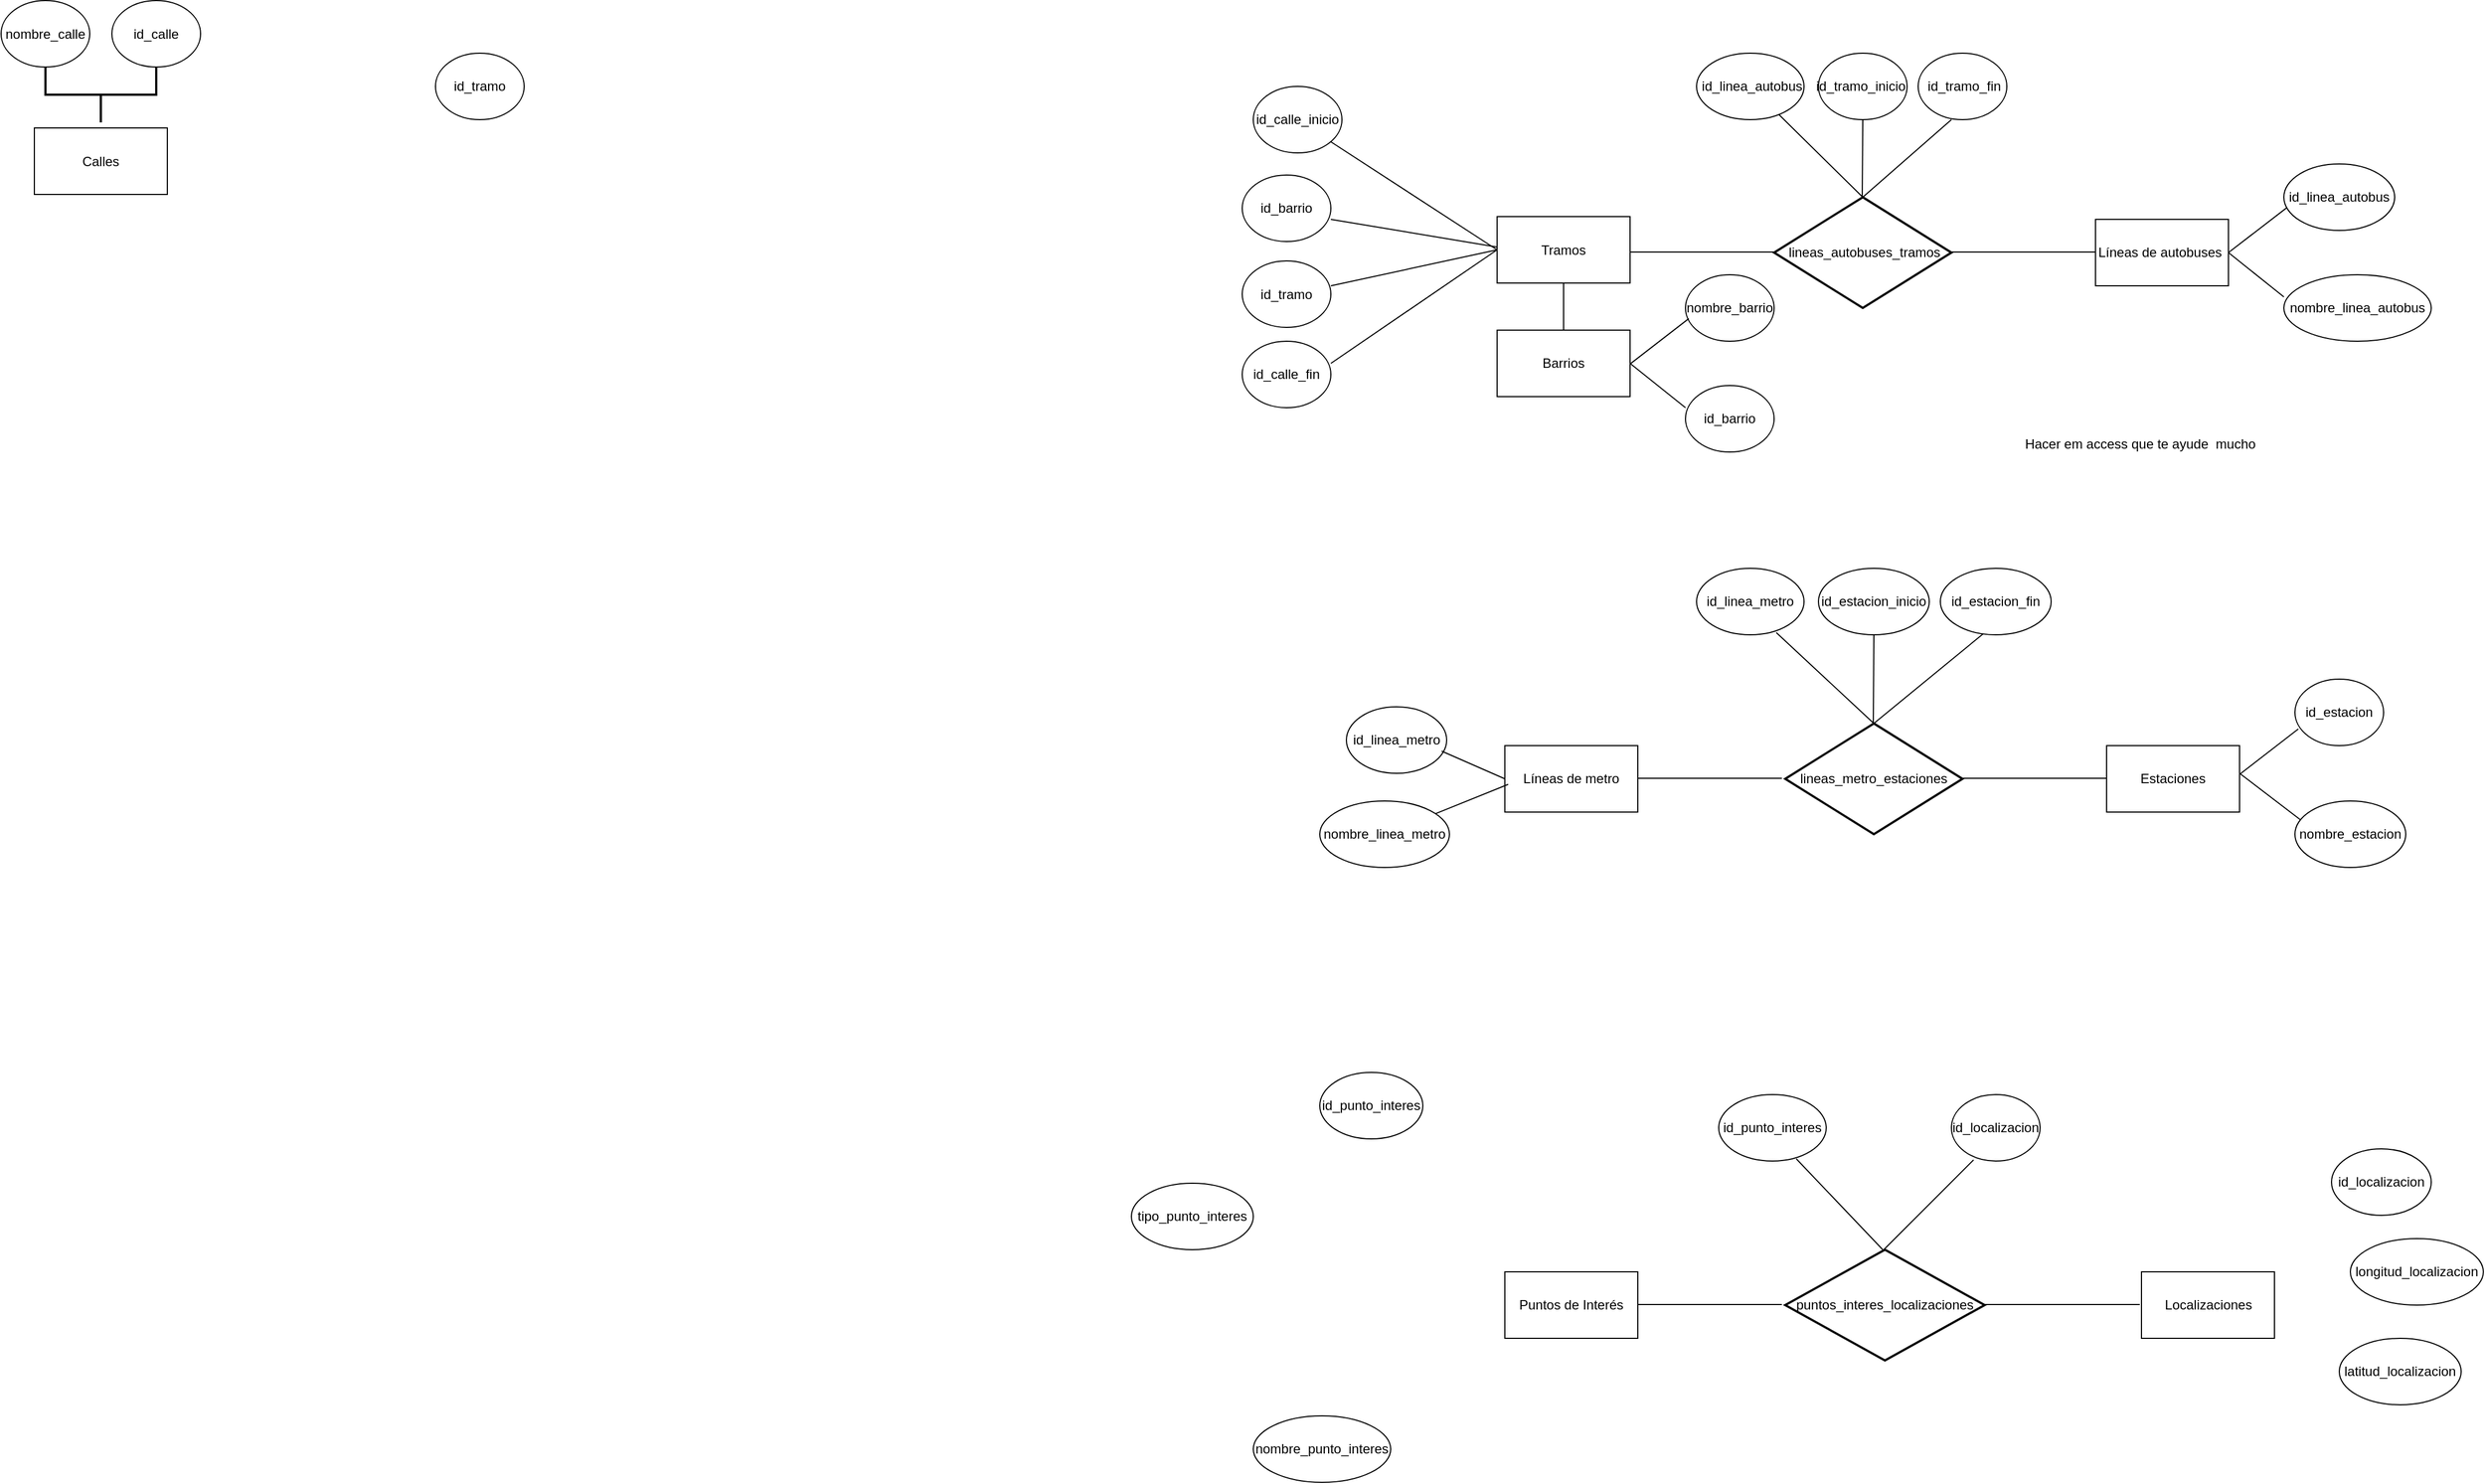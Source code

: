 <mxfile version="22.0.8" type="github">
  <diagram id="C5RBs43oDa-KdzZeNtuy" name="Page-1">
    <mxGraphModel dx="2213" dy="793" grid="1" gridSize="10" guides="1" tooltips="1" connect="1" arrows="1" fold="1" page="1" pageScale="1" pageWidth="827" pageHeight="1169" math="0" shadow="0">
      <root>
        <mxCell id="WIyWlLk6GJQsqaUBKTNV-0" />
        <mxCell id="WIyWlLk6GJQsqaUBKTNV-1" parent="WIyWlLk6GJQsqaUBKTNV-0" />
        <mxCell id="mPyTUqxMGJh4DycX4-v5-0" value="Barrios" style="rounded=0;whiteSpace=wrap;html=1;" parent="WIyWlLk6GJQsqaUBKTNV-1" vertex="1">
          <mxGeometry x="1030" y="370" width="120" height="60" as="geometry" />
        </mxCell>
        <mxCell id="mPyTUqxMGJh4DycX4-v5-1" value="Tramos" style="rounded=0;whiteSpace=wrap;html=1;" parent="WIyWlLk6GJQsqaUBKTNV-1" vertex="1">
          <mxGeometry x="1030" y="267.5" width="120" height="60" as="geometry" />
        </mxCell>
        <mxCell id="mPyTUqxMGJh4DycX4-v5-2" value="Calles" style="rounded=0;whiteSpace=wrap;html=1;" parent="WIyWlLk6GJQsqaUBKTNV-1" vertex="1">
          <mxGeometry x="-290" y="187.5" width="120" height="60" as="geometry" />
        </mxCell>
        <mxCell id="mPyTUqxMGJh4DycX4-v5-3" value="Estaciones" style="rounded=0;whiteSpace=wrap;html=1;" parent="WIyWlLk6GJQsqaUBKTNV-1" vertex="1">
          <mxGeometry x="1580" y="745" width="120" height="60" as="geometry" />
        </mxCell>
        <mxCell id="mPyTUqxMGJh4DycX4-v5-4" value="Líneas de metro" style="rounded=0;whiteSpace=wrap;html=1;" parent="WIyWlLk6GJQsqaUBKTNV-1" vertex="1">
          <mxGeometry x="1037" y="745" width="120" height="60" as="geometry" />
        </mxCell>
        <mxCell id="mPyTUqxMGJh4DycX4-v5-5" value="Puntos de Interés" style="rounded=0;whiteSpace=wrap;html=1;" parent="WIyWlLk6GJQsqaUBKTNV-1" vertex="1">
          <mxGeometry x="1037" y="1220" width="120" height="60" as="geometry" />
        </mxCell>
        <mxCell id="mPyTUqxMGJh4DycX4-v5-6" value="Líneas de autobuses&amp;nbsp;" style="rounded=0;whiteSpace=wrap;html=1;" parent="WIyWlLk6GJQsqaUBKTNV-1" vertex="1">
          <mxGeometry x="1570" y="270" width="120" height="60" as="geometry" />
        </mxCell>
        <mxCell id="mPyTUqxMGJh4DycX4-v5-13" value="" style="strokeWidth=2;html=1;shape=mxgraph.flowchart.annotation_2;align=left;labelPosition=right;pointerEvents=1;rotation=-90;" parent="WIyWlLk6GJQsqaUBKTNV-1" vertex="1">
          <mxGeometry x="-255" y="107.5" width="50" height="100" as="geometry" />
        </mxCell>
        <mxCell id="mPyTUqxMGJh4DycX4-v5-23" value="&amp;nbsp;lineas_autobuses_tramos" style="strokeWidth=2;html=1;shape=mxgraph.flowchart.decision;whiteSpace=wrap;" parent="WIyWlLk6GJQsqaUBKTNV-1" vertex="1">
          <mxGeometry x="1280" y="250" width="160" height="100" as="geometry" />
        </mxCell>
        <mxCell id="mPyTUqxMGJh4DycX4-v5-24" value="lineas_metro_estaciones" style="strokeWidth=2;html=1;shape=mxgraph.flowchart.decision;whiteSpace=wrap;" parent="WIyWlLk6GJQsqaUBKTNV-1" vertex="1">
          <mxGeometry x="1290" y="725" width="160" height="100" as="geometry" />
        </mxCell>
        <mxCell id="mPyTUqxMGJh4DycX4-v5-28" value="nombre_calle" style="ellipse;whiteSpace=wrap;html=1;" parent="WIyWlLk6GJQsqaUBKTNV-1" vertex="1">
          <mxGeometry x="-320" y="72.5" width="80" height="60" as="geometry" />
        </mxCell>
        <mxCell id="mPyTUqxMGJh4DycX4-v5-29" value="id_calle" style="ellipse;whiteSpace=wrap;html=1;" parent="WIyWlLk6GJQsqaUBKTNV-1" vertex="1">
          <mxGeometry x="-220" y="72.5" width="80" height="60" as="geometry" />
        </mxCell>
        <mxCell id="mPyTUqxMGJh4DycX4-v5-32" value="id_calle_inicio" style="ellipse;whiteSpace=wrap;html=1;" parent="WIyWlLk6GJQsqaUBKTNV-1" vertex="1">
          <mxGeometry x="810" y="150" width="80" height="60" as="geometry" />
        </mxCell>
        <mxCell id="mPyTUqxMGJh4DycX4-v5-33" value="id_punto_interes" style="ellipse;whiteSpace=wrap;html=1;" parent="WIyWlLk6GJQsqaUBKTNV-1" vertex="1">
          <mxGeometry x="870" y="1040" width="93" height="60" as="geometry" />
        </mxCell>
        <mxCell id="mPyTUqxMGJh4DycX4-v5-35" value="id_linea_autobus" style="ellipse;whiteSpace=wrap;html=1;" parent="WIyWlLk6GJQsqaUBKTNV-1" vertex="1">
          <mxGeometry x="1740" y="220" width="100" height="60" as="geometry" />
        </mxCell>
        <mxCell id="mPyTUqxMGJh4DycX4-v5-37" value="nombre_punto_interes" style="ellipse;whiteSpace=wrap;html=1;" parent="WIyWlLk6GJQsqaUBKTNV-1" vertex="1">
          <mxGeometry x="810" y="1350" width="124" height="60" as="geometry" />
        </mxCell>
        <mxCell id="mPyTUqxMGJh4DycX4-v5-40" value="nombre_linea_metro" style="ellipse;whiteSpace=wrap;html=1;" parent="WIyWlLk6GJQsqaUBKTNV-1" vertex="1">
          <mxGeometry x="870" y="795" width="117" height="60" as="geometry" />
        </mxCell>
        <mxCell id="mPyTUqxMGJh4DycX4-v5-41" value="tipo_punto_interes" style="ellipse;whiteSpace=wrap;html=1;" parent="WIyWlLk6GJQsqaUBKTNV-1" vertex="1">
          <mxGeometry x="700" y="1140" width="110" height="60" as="geometry" />
        </mxCell>
        <mxCell id="mPyTUqxMGJh4DycX4-v5-42" value="nombre_linea_autobus" style="ellipse;whiteSpace=wrap;html=1;" parent="WIyWlLk6GJQsqaUBKTNV-1" vertex="1">
          <mxGeometry x="1740" y="320" width="133" height="60" as="geometry" />
        </mxCell>
        <mxCell id="mPyTUqxMGJh4DycX4-v5-44" value="id_linea_metro" style="ellipse;whiteSpace=wrap;html=1;" parent="WIyWlLk6GJQsqaUBKTNV-1" vertex="1">
          <mxGeometry x="894" y="710" width="90.5" height="60" as="geometry" />
        </mxCell>
        <mxCell id="mPyTUqxMGJh4DycX4-v5-45" value="nombre_estacion" style="ellipse;whiteSpace=wrap;html=1;" parent="WIyWlLk6GJQsqaUBKTNV-1" vertex="1">
          <mxGeometry x="1750" y="795" width="100" height="60" as="geometry" />
        </mxCell>
        <mxCell id="mPyTUqxMGJh4DycX4-v5-46" value="id_estacion" style="ellipse;whiteSpace=wrap;html=1;" parent="WIyWlLk6GJQsqaUBKTNV-1" vertex="1">
          <mxGeometry x="1750" y="685" width="80" height="60" as="geometry" />
        </mxCell>
        <mxCell id="mPyTUqxMGJh4DycX4-v5-47" value="id_barrio" style="ellipse;whiteSpace=wrap;html=1;" parent="WIyWlLk6GJQsqaUBKTNV-1" vertex="1">
          <mxGeometry x="1200" y="420" width="80" height="60" as="geometry" />
        </mxCell>
        <mxCell id="mPyTUqxMGJh4DycX4-v5-48" value="id_barrio" style="ellipse;whiteSpace=wrap;html=1;" parent="WIyWlLk6GJQsqaUBKTNV-1" vertex="1">
          <mxGeometry x="800" y="230" width="80" height="60" as="geometry" />
        </mxCell>
        <mxCell id="mPyTUqxMGJh4DycX4-v5-49" value="id_tramo" style="ellipse;whiteSpace=wrap;html=1;" parent="WIyWlLk6GJQsqaUBKTNV-1" vertex="1">
          <mxGeometry x="800" y="307.5" width="80" height="60" as="geometry" />
        </mxCell>
        <mxCell id="mPyTUqxMGJh4DycX4-v5-50" value="nombre_barrio" style="ellipse;whiteSpace=wrap;html=1;" parent="WIyWlLk6GJQsqaUBKTNV-1" vertex="1">
          <mxGeometry x="1200" y="320" width="80" height="60" as="geometry" />
        </mxCell>
        <mxCell id="mPyTUqxMGJh4DycX4-v5-52" value="Localizaciones" style="rounded=0;whiteSpace=wrap;html=1;" parent="WIyWlLk6GJQsqaUBKTNV-1" vertex="1">
          <mxGeometry x="1611.5" y="1220" width="120" height="60" as="geometry" />
        </mxCell>
        <mxCell id="mPyTUqxMGJh4DycX4-v5-53" value="id_tramo_inicio&amp;nbsp;" style="ellipse;whiteSpace=wrap;html=1;" parent="WIyWlLk6GJQsqaUBKTNV-1" vertex="1">
          <mxGeometry x="1320" y="120" width="80" height="60" as="geometry" />
        </mxCell>
        <mxCell id="mPyTUqxMGJh4DycX4-v5-54" value="&amp;nbsp;id_tramo_fin" style="ellipse;whiteSpace=wrap;html=1;" parent="WIyWlLk6GJQsqaUBKTNV-1" vertex="1">
          <mxGeometry x="1410" y="120" width="80" height="60" as="geometry" />
        </mxCell>
        <mxCell id="mPyTUqxMGJh4DycX4-v5-55" value="&amp;nbsp;id_linea_autobus" style="ellipse;whiteSpace=wrap;html=1;" parent="WIyWlLk6GJQsqaUBKTNV-1" vertex="1">
          <mxGeometry x="1210" y="120" width="97" height="60" as="geometry" />
        </mxCell>
        <mxCell id="mPyTUqxMGJh4DycX4-v5-56" value="" style="endArrow=none;html=1;rounded=0;" parent="WIyWlLk6GJQsqaUBKTNV-1" edge="1">
          <mxGeometry width="50" height="50" relative="1" as="geometry">
            <mxPoint x="1359.5" y="250" as="sourcePoint" />
            <mxPoint x="1360" y="180" as="targetPoint" />
          </mxGeometry>
        </mxCell>
        <mxCell id="mPyTUqxMGJh4DycX4-v5-57" value="" style="endArrow=none;html=1;rounded=0;" parent="WIyWlLk6GJQsqaUBKTNV-1" edge="1">
          <mxGeometry width="50" height="50" relative="1" as="geometry">
            <mxPoint x="1360" y="250" as="sourcePoint" />
            <mxPoint x="1440" y="180" as="targetPoint" />
          </mxGeometry>
        </mxCell>
        <mxCell id="mPyTUqxMGJh4DycX4-v5-58" value="" style="endArrow=none;html=1;rounded=0;" parent="WIyWlLk6GJQsqaUBKTNV-1" source="mPyTUqxMGJh4DycX4-v5-55" edge="1">
          <mxGeometry width="50" height="50" relative="1" as="geometry">
            <mxPoint x="1300" y="220" as="sourcePoint" />
            <mxPoint x="1360" y="250" as="targetPoint" />
          </mxGeometry>
        </mxCell>
        <mxCell id="mPyTUqxMGJh4DycX4-v5-60" value="" style="endArrow=none;html=1;rounded=0;entryX=0.5;entryY=1;entryDx=0;entryDy=0;" parent="WIyWlLk6GJQsqaUBKTNV-1" target="mPyTUqxMGJh4DycX4-v5-65" edge="1">
          <mxGeometry width="50" height="50" relative="1" as="geometry">
            <mxPoint x="1369.5" y="725" as="sourcePoint" />
            <mxPoint x="1370" y="655" as="targetPoint" />
          </mxGeometry>
        </mxCell>
        <mxCell id="mPyTUqxMGJh4DycX4-v5-62" value="" style="endArrow=none;html=1;rounded=0;entryX=0.388;entryY=0.983;entryDx=0;entryDy=0;entryPerimeter=0;" parent="WIyWlLk6GJQsqaUBKTNV-1" target="mPyTUqxMGJh4DycX4-v5-67" edge="1">
          <mxGeometry width="50" height="50" relative="1" as="geometry">
            <mxPoint x="1370" y="725" as="sourcePoint" />
            <mxPoint x="1450" y="655" as="targetPoint" />
          </mxGeometry>
        </mxCell>
        <mxCell id="mPyTUqxMGJh4DycX4-v5-64" value="" style="endArrow=none;html=1;rounded=0;exitX=0.742;exitY=0.967;exitDx=0;exitDy=0;exitPerimeter=0;" parent="WIyWlLk6GJQsqaUBKTNV-1" source="mPyTUqxMGJh4DycX4-v5-68" edge="1">
          <mxGeometry width="50" height="50" relative="1" as="geometry">
            <mxPoint x="1294" y="650" as="sourcePoint" />
            <mxPoint x="1370" y="725" as="targetPoint" />
          </mxGeometry>
        </mxCell>
        <mxCell id="mPyTUqxMGJh4DycX4-v5-65" value="id_estacion_inicio" style="ellipse;whiteSpace=wrap;html=1;" parent="WIyWlLk6GJQsqaUBKTNV-1" vertex="1">
          <mxGeometry x="1320" y="585" width="100" height="60" as="geometry" />
        </mxCell>
        <mxCell id="mPyTUqxMGJh4DycX4-v5-67" value="id_estacion_fin" style="ellipse;whiteSpace=wrap;html=1;" parent="WIyWlLk6GJQsqaUBKTNV-1" vertex="1">
          <mxGeometry x="1430" y="585" width="100" height="60" as="geometry" />
        </mxCell>
        <mxCell id="mPyTUqxMGJh4DycX4-v5-68" value="id_linea_metro" style="ellipse;whiteSpace=wrap;html=1;" parent="WIyWlLk6GJQsqaUBKTNV-1" vertex="1">
          <mxGeometry x="1210" y="585" width="97" height="60" as="geometry" />
        </mxCell>
        <mxCell id="mPyTUqxMGJh4DycX4-v5-69" value="puntos_interes_localizaciones" style="strokeWidth=2;html=1;shape=mxgraph.flowchart.decision;whiteSpace=wrap;" parent="WIyWlLk6GJQsqaUBKTNV-1" vertex="1">
          <mxGeometry x="1290" y="1200" width="180" height="100" as="geometry" />
        </mxCell>
        <mxCell id="mPyTUqxMGJh4DycX4-v5-70" value="" style="endArrow=none;html=1;rounded=0;entryX=0.388;entryY=0.983;entryDx=0;entryDy=0;entryPerimeter=0;" parent="WIyWlLk6GJQsqaUBKTNV-1" edge="1">
          <mxGeometry width="50" height="50" relative="1" as="geometry">
            <mxPoint x="1378.96" y="1200" as="sourcePoint" />
            <mxPoint x="1459.96" y="1119" as="targetPoint" />
          </mxGeometry>
        </mxCell>
        <mxCell id="mPyTUqxMGJh4DycX4-v5-72" value="" style="endArrow=none;html=1;rounded=0;exitX=0.742;exitY=0.967;exitDx=0;exitDy=0;exitPerimeter=0;" parent="WIyWlLk6GJQsqaUBKTNV-1" edge="1">
          <mxGeometry width="50" height="50" relative="1" as="geometry">
            <mxPoint x="1300.03" y="1118" as="sourcePoint" />
            <mxPoint x="1378.03" y="1200" as="targetPoint" />
          </mxGeometry>
        </mxCell>
        <mxCell id="mPyTUqxMGJh4DycX4-v5-73" value="id_punto_interes" style="ellipse;whiteSpace=wrap;html=1;" parent="WIyWlLk6GJQsqaUBKTNV-1" vertex="1">
          <mxGeometry x="1230" y="1060" width="97" height="60" as="geometry" />
        </mxCell>
        <mxCell id="mPyTUqxMGJh4DycX4-v5-74" value="id_localizacion" style="ellipse;whiteSpace=wrap;html=1;" parent="WIyWlLk6GJQsqaUBKTNV-1" vertex="1">
          <mxGeometry x="1440" y="1060" width="80" height="60" as="geometry" />
        </mxCell>
        <mxCell id="mPyTUqxMGJh4DycX4-v5-76" value="latitud_localizacion" style="ellipse;whiteSpace=wrap;html=1;" parent="WIyWlLk6GJQsqaUBKTNV-1" vertex="1">
          <mxGeometry x="1790" y="1280" width="110" height="60" as="geometry" />
        </mxCell>
        <mxCell id="mPyTUqxMGJh4DycX4-v5-77" value="&amp;nbsp;id_localizacion&amp;nbsp;" style="ellipse;whiteSpace=wrap;html=1;" parent="WIyWlLk6GJQsqaUBKTNV-1" vertex="1">
          <mxGeometry x="1783" y="1109" width="90" height="60" as="geometry" />
        </mxCell>
        <mxCell id="mPyTUqxMGJh4DycX4-v5-78" value="longitud_localizacion" style="ellipse;whiteSpace=wrap;html=1;" parent="WIyWlLk6GJQsqaUBKTNV-1" vertex="1">
          <mxGeometry x="1800" y="1190" width="120" height="60" as="geometry" />
        </mxCell>
        <mxCell id="mPyTUqxMGJh4DycX4-v5-79" value="" style="endArrow=none;html=1;rounded=0;entryX=0;entryY=0.5;entryDx=0;entryDy=0;" parent="WIyWlLk6GJQsqaUBKTNV-1" edge="1">
          <mxGeometry width="50" height="50" relative="1" as="geometry">
            <mxPoint x="1450" y="774.5" as="sourcePoint" />
            <mxPoint x="1580" y="774.5" as="targetPoint" />
          </mxGeometry>
        </mxCell>
        <mxCell id="mPyTUqxMGJh4DycX4-v5-80" value="" style="endArrow=none;html=1;rounded=0;entryX=0;entryY=0.5;entryDx=0;entryDy=0;" parent="WIyWlLk6GJQsqaUBKTNV-1" edge="1">
          <mxGeometry width="50" height="50" relative="1" as="geometry">
            <mxPoint x="1150" y="299.5" as="sourcePoint" />
            <mxPoint x="1280" y="299.5" as="targetPoint" />
          </mxGeometry>
        </mxCell>
        <mxCell id="mPyTUqxMGJh4DycX4-v5-81" value="" style="endArrow=none;html=1;rounded=0;entryX=0;entryY=0.5;entryDx=0;entryDy=0;" parent="WIyWlLk6GJQsqaUBKTNV-1" edge="1">
          <mxGeometry width="50" height="50" relative="1" as="geometry">
            <mxPoint x="1157" y="774.5" as="sourcePoint" />
            <mxPoint x="1287" y="774.5" as="targetPoint" />
          </mxGeometry>
        </mxCell>
        <mxCell id="mPyTUqxMGJh4DycX4-v5-82" value="" style="endArrow=none;html=1;rounded=0;entryX=0;entryY=0.5;entryDx=0;entryDy=0;" parent="WIyWlLk6GJQsqaUBKTNV-1" edge="1">
          <mxGeometry width="50" height="50" relative="1" as="geometry">
            <mxPoint x="1440" y="299.5" as="sourcePoint" />
            <mxPoint x="1570" y="299.5" as="targetPoint" />
          </mxGeometry>
        </mxCell>
        <mxCell id="mPyTUqxMGJh4DycX4-v5-83" value="" style="endArrow=none;html=1;rounded=0;entryX=0;entryY=0.5;entryDx=0;entryDy=0;" parent="WIyWlLk6GJQsqaUBKTNV-1" edge="1">
          <mxGeometry width="50" height="50" relative="1" as="geometry">
            <mxPoint x="1157" y="1249.5" as="sourcePoint" />
            <mxPoint x="1287" y="1249.5" as="targetPoint" />
          </mxGeometry>
        </mxCell>
        <mxCell id="mPyTUqxMGJh4DycX4-v5-84" value="" style="endArrow=none;html=1;rounded=0;entryX=0;entryY=0.5;entryDx=0;entryDy=0;" parent="WIyWlLk6GJQsqaUBKTNV-1" edge="1">
          <mxGeometry width="50" height="50" relative="1" as="geometry">
            <mxPoint x="1480" y="1249.5" as="sourcePoint" />
            <mxPoint x="1610" y="1249.5" as="targetPoint" />
          </mxGeometry>
        </mxCell>
        <mxCell id="mPyTUqxMGJh4DycX4-v5-85" value="" style="endArrow=none;html=1;rounded=0;entryX=0;entryY=0.5;entryDx=0;entryDy=0;" parent="WIyWlLk6GJQsqaUBKTNV-1" edge="1">
          <mxGeometry width="50" height="50" relative="1" as="geometry">
            <mxPoint x="1480" y="1249.5" as="sourcePoint" />
            <mxPoint x="1610" y="1249.5" as="targetPoint" />
          </mxGeometry>
        </mxCell>
        <mxCell id="mPyTUqxMGJh4DycX4-v5-86" value="" style="endArrow=none;html=1;rounded=0;entryX=0;entryY=0.5;entryDx=0;entryDy=0;" parent="WIyWlLk6GJQsqaUBKTNV-1" edge="1">
          <mxGeometry width="50" height="50" relative="1" as="geometry">
            <mxPoint x="1470" y="1249.5" as="sourcePoint" />
            <mxPoint x="1600" y="1249.5" as="targetPoint" />
          </mxGeometry>
        </mxCell>
        <mxCell id="mPyTUqxMGJh4DycX4-v5-87" value="" style="endArrow=none;html=1;rounded=0;exitX=0.5;exitY=0;exitDx=0;exitDy=0;exitPerimeter=0;entryX=0.5;entryY=1;entryDx=0;entryDy=0;" parent="WIyWlLk6GJQsqaUBKTNV-1" source="mPyTUqxMGJh4DycX4-v5-0" edge="1">
          <mxGeometry width="50" height="50" relative="1" as="geometry">
            <mxPoint x="1089.5" y="360" as="sourcePoint" />
            <mxPoint x="1090" y="327.5" as="targetPoint" />
            <Array as="points" />
          </mxGeometry>
        </mxCell>
        <mxCell id="mPyTUqxMGJh4DycX4-v5-88" value="Hacer em access que te ayude&amp;nbsp; mucho" style="text;html=1;align=center;verticalAlign=middle;resizable=0;points=[];autosize=1;strokeColor=none;fillColor=none;" parent="WIyWlLk6GJQsqaUBKTNV-1" vertex="1">
          <mxGeometry x="1495" y="458" width="230" height="30" as="geometry" />
        </mxCell>
        <mxCell id="B0xLCWAMawa5iLT7gMd6-0" value="" style="endArrow=none;html=1;rounded=0;entryX=0.027;entryY=0.657;entryDx=0;entryDy=0;entryPerimeter=0;" edge="1" parent="WIyWlLk6GJQsqaUBKTNV-1" target="mPyTUqxMGJh4DycX4-v5-35">
          <mxGeometry width="50" height="50" relative="1" as="geometry">
            <mxPoint x="1690" y="300" as="sourcePoint" />
            <mxPoint x="1740" y="250" as="targetPoint" />
          </mxGeometry>
        </mxCell>
        <mxCell id="B0xLCWAMawa5iLT7gMd6-1" value="" style="endArrow=none;html=1;rounded=0;exitX=1;exitY=0.5;exitDx=0;exitDy=0;" edge="1" parent="WIyWlLk6GJQsqaUBKTNV-1" source="mPyTUqxMGJh4DycX4-v5-6">
          <mxGeometry width="50" height="50" relative="1" as="geometry">
            <mxPoint x="1698.65" y="320.58" as="sourcePoint" />
            <mxPoint x="1740" y="340" as="targetPoint" />
          </mxGeometry>
        </mxCell>
        <mxCell id="B0xLCWAMawa5iLT7gMd6-2" value="id_tramo" style="ellipse;whiteSpace=wrap;html=1;" vertex="1" parent="WIyWlLk6GJQsqaUBKTNV-1">
          <mxGeometry x="72" y="120" width="80" height="60" as="geometry" />
        </mxCell>
        <mxCell id="B0xLCWAMawa5iLT7gMd6-3" value="" style="endArrow=none;html=1;rounded=0;" edge="1" parent="WIyWlLk6GJQsqaUBKTNV-1">
          <mxGeometry width="50" height="50" relative="1" as="geometry">
            <mxPoint x="880" y="270" as="sourcePoint" />
            <mxPoint x="1030" y="295" as="targetPoint" />
          </mxGeometry>
        </mxCell>
        <mxCell id="B0xLCWAMawa5iLT7gMd6-4" value="id_calle_fin" style="ellipse;whiteSpace=wrap;html=1;" vertex="1" parent="WIyWlLk6GJQsqaUBKTNV-1">
          <mxGeometry x="800" y="380" width="80" height="60" as="geometry" />
        </mxCell>
        <mxCell id="B0xLCWAMawa5iLT7gMd6-5" value="" style="endArrow=none;html=1;rounded=0;" edge="1" parent="WIyWlLk6GJQsqaUBKTNV-1">
          <mxGeometry width="50" height="50" relative="1" as="geometry">
            <mxPoint x="880" y="330" as="sourcePoint" />
            <mxPoint x="1030" y="297.5" as="targetPoint" />
          </mxGeometry>
        </mxCell>
        <mxCell id="B0xLCWAMawa5iLT7gMd6-6" value="" style="endArrow=none;html=1;rounded=0;entryX=0;entryY=0.5;entryDx=0;entryDy=0;" edge="1" parent="WIyWlLk6GJQsqaUBKTNV-1" target="mPyTUqxMGJh4DycX4-v5-1">
          <mxGeometry width="50" height="50" relative="1" as="geometry">
            <mxPoint x="880" y="400" as="sourcePoint" />
            <mxPoint x="1017" y="327.5" as="targetPoint" />
          </mxGeometry>
        </mxCell>
        <mxCell id="B0xLCWAMawa5iLT7gMd6-8" value="" style="endArrow=none;html=1;rounded=0;entryX=0;entryY=0.5;entryDx=0;entryDy=0;" edge="1" parent="WIyWlLk6GJQsqaUBKTNV-1" target="mPyTUqxMGJh4DycX4-v5-1">
          <mxGeometry width="50" height="50" relative="1" as="geometry">
            <mxPoint x="880" y="200" as="sourcePoint" />
            <mxPoint x="993.5" y="177.5" as="targetPoint" />
            <Array as="points" />
          </mxGeometry>
        </mxCell>
        <mxCell id="B0xLCWAMawa5iLT7gMd6-9" value="" style="endArrow=none;html=1;rounded=0;entryX=0.027;entryY=0.657;entryDx=0;entryDy=0;entryPerimeter=0;" edge="1" parent="WIyWlLk6GJQsqaUBKTNV-1">
          <mxGeometry width="50" height="50" relative="1" as="geometry">
            <mxPoint x="1150" y="400.58" as="sourcePoint" />
            <mxPoint x="1203" y="359.58" as="targetPoint" />
          </mxGeometry>
        </mxCell>
        <mxCell id="B0xLCWAMawa5iLT7gMd6-10" value="" style="endArrow=none;html=1;rounded=0;exitX=1;exitY=0.5;exitDx=0;exitDy=0;" edge="1" parent="WIyWlLk6GJQsqaUBKTNV-1">
          <mxGeometry width="50" height="50" relative="1" as="geometry">
            <mxPoint x="1150" y="400" as="sourcePoint" />
            <mxPoint x="1200" y="440" as="targetPoint" />
          </mxGeometry>
        </mxCell>
        <mxCell id="B0xLCWAMawa5iLT7gMd6-13" value="" style="endArrow=none;html=1;rounded=0;entryX=0.027;entryY=0.657;entryDx=0;entryDy=0;entryPerimeter=0;" edge="1" parent="WIyWlLk6GJQsqaUBKTNV-1">
          <mxGeometry width="50" height="50" relative="1" as="geometry">
            <mxPoint x="1700" y="771" as="sourcePoint" />
            <mxPoint x="1753" y="730" as="targetPoint" />
          </mxGeometry>
        </mxCell>
        <mxCell id="B0xLCWAMawa5iLT7gMd6-14" value="" style="endArrow=none;html=1;rounded=0;exitX=1;exitY=0.5;exitDx=0;exitDy=0;entryX=0.05;entryY=0.283;entryDx=0;entryDy=0;entryPerimeter=0;" edge="1" parent="WIyWlLk6GJQsqaUBKTNV-1" target="mPyTUqxMGJh4DycX4-v5-45">
          <mxGeometry width="50" height="50" relative="1" as="geometry">
            <mxPoint x="1700" y="770" as="sourcePoint" />
            <mxPoint x="1750" y="810" as="targetPoint" />
          </mxGeometry>
        </mxCell>
        <mxCell id="B0xLCWAMawa5iLT7gMd6-15" value="" style="endArrow=none;html=1;rounded=0;" edge="1" parent="WIyWlLk6GJQsqaUBKTNV-1">
          <mxGeometry width="50" height="50" relative="1" as="geometry">
            <mxPoint x="980" y="750" as="sourcePoint" />
            <mxPoint x="1037" y="775" as="targetPoint" />
          </mxGeometry>
        </mxCell>
        <mxCell id="B0xLCWAMawa5iLT7gMd6-16" value="" style="endArrow=none;html=1;rounded=0;" edge="1" parent="WIyWlLk6GJQsqaUBKTNV-1" source="mPyTUqxMGJh4DycX4-v5-40">
          <mxGeometry width="50" height="50" relative="1" as="geometry">
            <mxPoint x="973" y="770" as="sourcePoint" />
            <mxPoint x="1040" y="780" as="targetPoint" />
          </mxGeometry>
        </mxCell>
      </root>
    </mxGraphModel>
  </diagram>
</mxfile>
